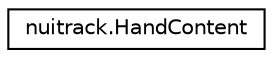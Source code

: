 digraph "Graphical Class Hierarchy"
{
  edge [fontname="Helvetica",fontsize="10",labelfontname="Helvetica",labelfontsize="10"];
  node [fontname="Helvetica",fontsize="10",shape=record];
  rankdir="LR";
  Node1 [label="nuitrack.HandContent",height=0.2,width=0.4,color="black", fillcolor="white", style="filled",URL="$structnuitrack_1_1HandContent.html",tooltip="Stores information about the user&#39;s hand. "];
}
